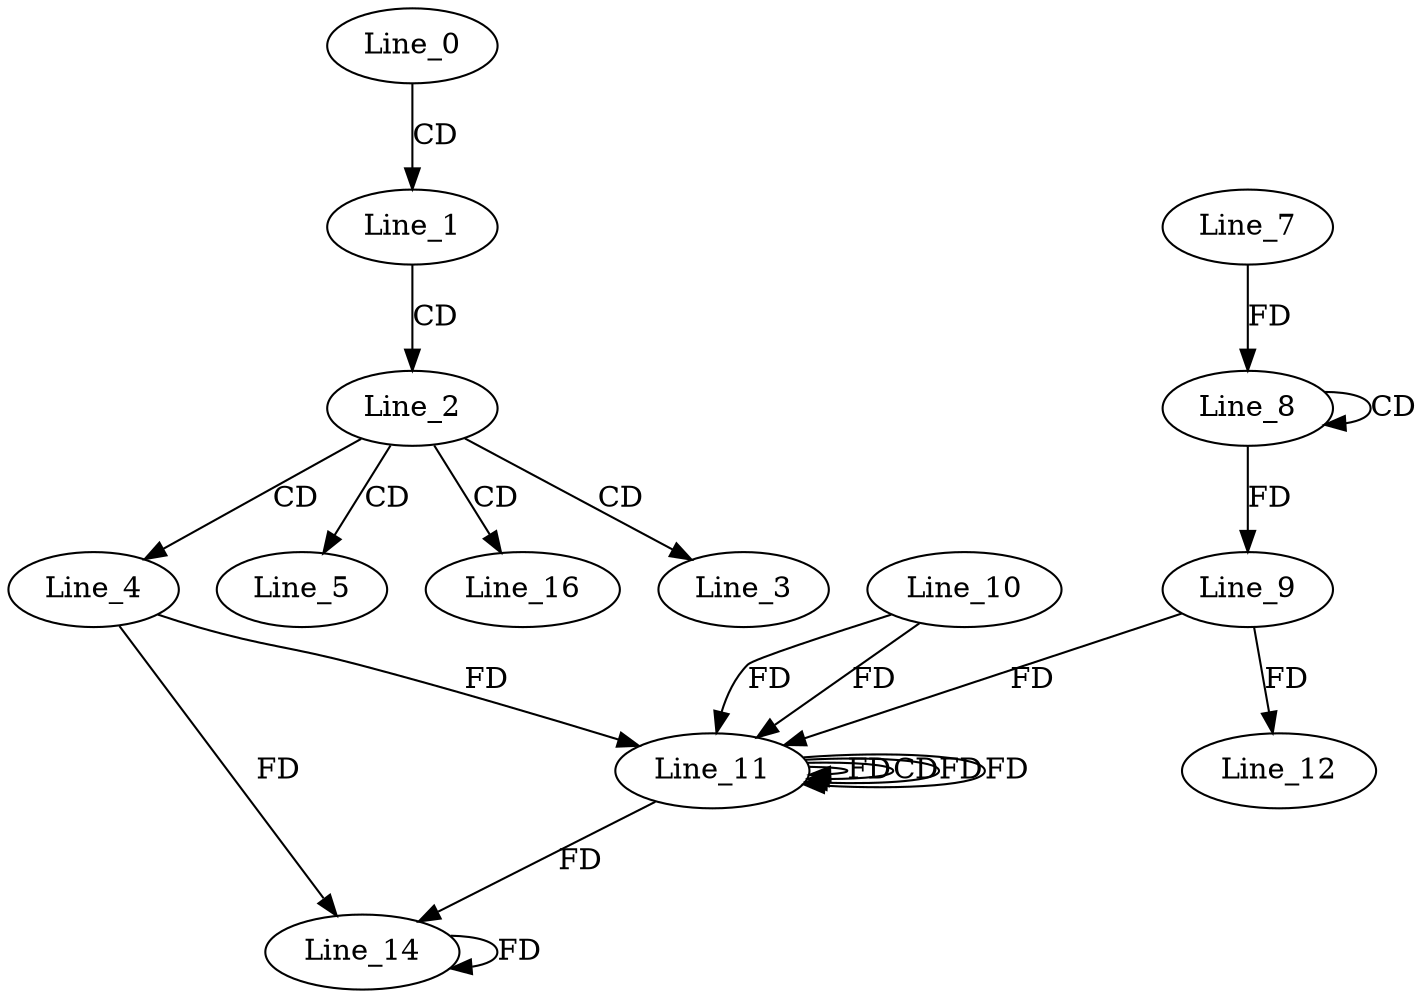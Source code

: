 digraph G {
  Line_0;
  Line_1;
  Line_2;
  Line_3;
  Line_4;
  Line_5;
  Line_8;
  Line_8;
  Line_7;
  Line_9;
  Line_11;
  Line_10;
  Line_11;
  Line_9;
  Line_11;
  Line_11;
  Line_12;
  Line_14;
  Line_16;
  Line_0 -> Line_1 [ label="CD" ];
  Line_1 -> Line_2 [ label="CD" ];
  Line_2 -> Line_3 [ label="CD" ];
  Line_2 -> Line_4 [ label="CD" ];
  Line_2 -> Line_5 [ label="CD" ];
  Line_8 -> Line_8 [ label="CD" ];
  Line_7 -> Line_8 [ label="FD" ];
  Line_8 -> Line_9 [ label="FD" ];
  Line_11 -> Line_11 [ label="FD" ];
  Line_10 -> Line_11 [ label="FD" ];
  Line_9 -> Line_11 [ label="FD" ];
  Line_11 -> Line_11 [ label="CD" ];
  Line_11 -> Line_11 [ label="FD" ];
  Line_4 -> Line_11 [ label="FD" ];
  Line_11 -> Line_11 [ label="FD" ];
  Line_10 -> Line_11 [ label="FD" ];
  Line_9 -> Line_12 [ label="FD" ];
  Line_11 -> Line_14 [ label="FD" ];
  Line_4 -> Line_14 [ label="FD" ];
  Line_14 -> Line_14 [ label="FD" ];
  Line_2 -> Line_16 [ label="CD" ];
}
